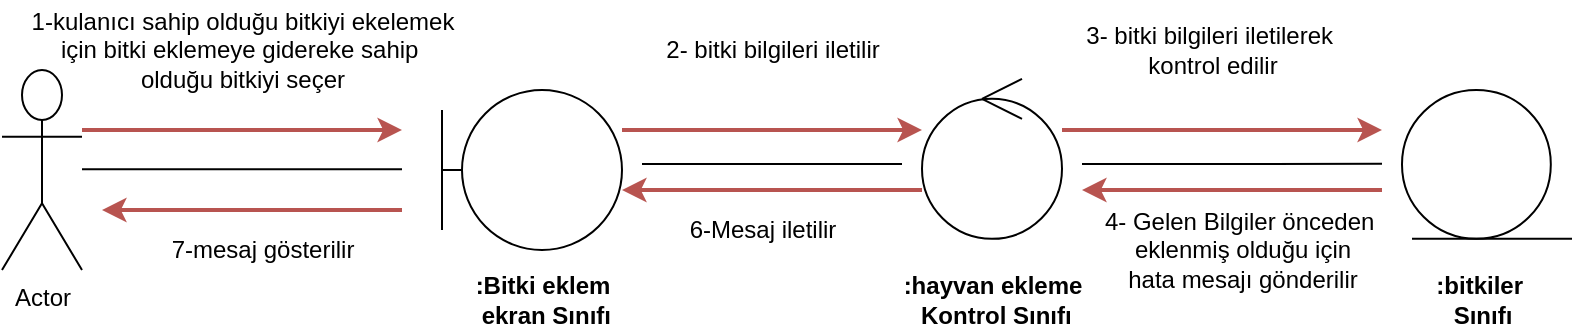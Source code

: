 <mxfile version="14.7.7" type="github">
  <diagram id="d9RIGEFS8mqjEgY6199l" name="Sayfa -1">
    <mxGraphModel dx="1185" dy="638" grid="1" gridSize="10" guides="1" tooltips="1" connect="1" arrows="1" fold="1" page="1" pageScale="1" pageWidth="850" pageHeight="1100" math="0" shadow="0">
      <root>
        <mxCell id="0" />
        <mxCell id="1" parent="0" />
        <mxCell id="MTr2dp9KbdzSwZKZryS6-1" value="Actor" style="shape=umlActor;verticalLabelPosition=bottom;verticalAlign=top;html=1;outlineConnect=0;" vertex="1" parent="1">
          <mxGeometry x="20" y="280" width="40" height="100" as="geometry" />
        </mxCell>
        <mxCell id="MTr2dp9KbdzSwZKZryS6-2" value="" style="endArrow=none;html=1;" edge="1" parent="1">
          <mxGeometry width="50" height="50" relative="1" as="geometry">
            <mxPoint x="60" y="329.66" as="sourcePoint" />
            <mxPoint x="220" y="329.66" as="targetPoint" />
          </mxGeometry>
        </mxCell>
        <mxCell id="MTr2dp9KbdzSwZKZryS6-3" value="" style="endArrow=none;html=1;" edge="1" parent="1">
          <mxGeometry width="50" height="50" relative="1" as="geometry">
            <mxPoint x="240" y="360" as="sourcePoint" />
            <mxPoint x="240" y="300" as="targetPoint" />
          </mxGeometry>
        </mxCell>
        <mxCell id="MTr2dp9KbdzSwZKZryS6-4" value="" style="endArrow=none;html=1;" edge="1" parent="1" target="MTr2dp9KbdzSwZKZryS6-5">
          <mxGeometry width="50" height="50" relative="1" as="geometry">
            <mxPoint x="240" y="330" as="sourcePoint" />
            <mxPoint x="280" y="330" as="targetPoint" />
          </mxGeometry>
        </mxCell>
        <mxCell id="MTr2dp9KbdzSwZKZryS6-5" value="" style="ellipse;whiteSpace=wrap;html=1;aspect=fixed;" vertex="1" parent="1">
          <mxGeometry x="250" y="290" width="80" height="80" as="geometry" />
        </mxCell>
        <mxCell id="MTr2dp9KbdzSwZKZryS6-7" value="" style="ellipse;whiteSpace=wrap;html=1;aspect=fixed;fillColor=#FFFFFF;" vertex="1" parent="1">
          <mxGeometry x="480" y="294.41" width="70" height="70" as="geometry" />
        </mxCell>
        <mxCell id="MTr2dp9KbdzSwZKZryS6-12" value="" style="endArrow=none;html=1;" edge="1" parent="1">
          <mxGeometry width="50" height="50" relative="1" as="geometry">
            <mxPoint x="510" y="294.41" as="sourcePoint" />
            <mxPoint x="530" y="284.41" as="targetPoint" />
          </mxGeometry>
        </mxCell>
        <mxCell id="MTr2dp9KbdzSwZKZryS6-14" value="" style="ellipse;whiteSpace=wrap;html=1;aspect=fixed;" vertex="1" parent="1">
          <mxGeometry x="720" y="290" width="74.41" height="74.41" as="geometry" />
        </mxCell>
        <mxCell id="MTr2dp9KbdzSwZKZryS6-15" value="" style="endArrow=none;html=1;" edge="1" parent="1">
          <mxGeometry width="50" height="50" relative="1" as="geometry">
            <mxPoint x="725" y="364.41" as="sourcePoint" />
            <mxPoint x="805" y="364.41" as="targetPoint" />
          </mxGeometry>
        </mxCell>
        <mxCell id="MTr2dp9KbdzSwZKZryS6-16" value="" style="endArrow=classic;html=1;fillColor=#f8cecc;strokeColor=#B85450;rounded=0;strokeWidth=2;" edge="1" parent="1">
          <mxGeometry width="50" height="50" relative="1" as="geometry">
            <mxPoint x="60" y="310" as="sourcePoint" />
            <mxPoint x="220" y="310" as="targetPoint" />
          </mxGeometry>
        </mxCell>
        <mxCell id="MTr2dp9KbdzSwZKZryS6-17" value="" style="endArrow=classic;html=1;fillColor=#f8cecc;strokeColor=#B85450;rounded=0;strokeWidth=2;" edge="1" parent="1">
          <mxGeometry width="50" height="50" relative="1" as="geometry">
            <mxPoint x="330" y="310" as="sourcePoint" />
            <mxPoint x="480" y="310" as="targetPoint" />
          </mxGeometry>
        </mxCell>
        <mxCell id="MTr2dp9KbdzSwZKZryS6-18" value="" style="endArrow=classic;html=1;fillColor=#f8cecc;strokeColor=#B85450;rounded=0;strokeWidth=2;" edge="1" parent="1">
          <mxGeometry width="50" height="50" relative="1" as="geometry">
            <mxPoint x="550" y="310" as="sourcePoint" />
            <mxPoint x="710" y="310" as="targetPoint" />
          </mxGeometry>
        </mxCell>
        <mxCell id="MTr2dp9KbdzSwZKZryS6-19" value="" style="endArrow=none;html=1;" edge="1" parent="1">
          <mxGeometry width="50" height="50" relative="1" as="geometry">
            <mxPoint x="340" y="327" as="sourcePoint" />
            <mxPoint x="470" y="327" as="targetPoint" />
          </mxGeometry>
        </mxCell>
        <mxCell id="MTr2dp9KbdzSwZKZryS6-20" value="" style="endArrow=none;html=1;" edge="1" parent="1">
          <mxGeometry width="50" height="50" relative="1" as="geometry">
            <mxPoint x="560" y="327" as="sourcePoint" />
            <mxPoint x="710" y="326.92" as="targetPoint" />
            <Array as="points">
              <mxPoint x="630" y="327" />
            </Array>
          </mxGeometry>
        </mxCell>
        <mxCell id="MTr2dp9KbdzSwZKZryS6-22" value="" style="endArrow=classic;html=1;fillColor=#f8cecc;strokeColor=#B85450;rounded=0;strokeWidth=2;" edge="1" parent="1">
          <mxGeometry width="50" height="50" relative="1" as="geometry">
            <mxPoint x="220" y="350" as="sourcePoint" />
            <mxPoint x="70" y="350" as="targetPoint" />
          </mxGeometry>
        </mxCell>
        <mxCell id="MTr2dp9KbdzSwZKZryS6-23" value="" style="endArrow=classic;html=1;fillColor=#f8cecc;strokeColor=#B85450;rounded=0;strokeWidth=2;" edge="1" parent="1">
          <mxGeometry width="50" height="50" relative="1" as="geometry">
            <mxPoint x="710" y="340" as="sourcePoint" />
            <mxPoint x="560" y="340" as="targetPoint" />
          </mxGeometry>
        </mxCell>
        <mxCell id="MTr2dp9KbdzSwZKZryS6-24" value="" style="endArrow=classic;html=1;fillColor=#f8cecc;strokeColor=#B85450;rounded=0;strokeWidth=2;" edge="1" parent="1">
          <mxGeometry width="50" height="50" relative="1" as="geometry">
            <mxPoint x="480" y="340" as="sourcePoint" />
            <mxPoint x="330" y="340" as="targetPoint" />
          </mxGeometry>
        </mxCell>
        <mxCell id="MTr2dp9KbdzSwZKZryS6-25" value="" style="endArrow=none;html=1;" edge="1" parent="1">
          <mxGeometry width="50" height="50" relative="1" as="geometry">
            <mxPoint x="510" y="294.41" as="sourcePoint" />
            <mxPoint x="530" y="304.41" as="targetPoint" />
          </mxGeometry>
        </mxCell>
        <mxCell id="MTr2dp9KbdzSwZKZryS6-26" value=":Bitki eklem&lt;br&gt;&amp;nbsp;ekran Sınıfı" style="text;html=1;resizable=0;autosize=1;align=center;verticalAlign=middle;points=[];fillColor=none;strokeColor=none;rounded=0;fontStyle=1" vertex="1" parent="1">
          <mxGeometry x="250" y="380" width="80" height="30" as="geometry" />
        </mxCell>
        <mxCell id="MTr2dp9KbdzSwZKZryS6-27" value=":hayvan ekleme&lt;br&gt;&amp;nbsp;Kontrol Sınıfı" style="text;html=1;resizable=0;autosize=1;align=center;verticalAlign=middle;points=[];fillColor=none;strokeColor=none;rounded=0;fontStyle=1" vertex="1" parent="1">
          <mxGeometry x="465" y="380" width="100" height="30" as="geometry" />
        </mxCell>
        <mxCell id="MTr2dp9KbdzSwZKZryS6-28" value=":bitkiler&amp;nbsp;&lt;br&gt;Sınıfı" style="text;html=1;resizable=0;autosize=1;align=center;verticalAlign=middle;points=[];fillColor=none;strokeColor=none;rounded=0;fontStyle=1" vertex="1" parent="1">
          <mxGeometry x="730" y="380" width="60" height="30" as="geometry" />
        </mxCell>
        <mxCell id="MTr2dp9KbdzSwZKZryS6-29" value="1-kulanıcı sahip olduğu bitkiyi ekelemek&lt;br&gt;için bitki eklemeye gidereke sahip&amp;nbsp;&lt;br&gt;olduğu bitkiyi seçer" style="text;html=1;resizable=0;autosize=1;align=center;verticalAlign=middle;points=[];fillColor=none;strokeColor=none;rounded=0;" vertex="1" parent="1">
          <mxGeometry x="25" y="245" width="230" height="50" as="geometry" />
        </mxCell>
        <mxCell id="MTr2dp9KbdzSwZKZryS6-30" value="2- bitki bilgileri iletilir" style="text;html=1;resizable=0;autosize=1;align=center;verticalAlign=middle;points=[];fillColor=none;strokeColor=none;rounded=0;" vertex="1" parent="1">
          <mxGeometry x="345" y="260" width="120" height="20" as="geometry" />
        </mxCell>
        <mxCell id="MTr2dp9KbdzSwZKZryS6-31" value="3- bitki bilgileri iletilerek&amp;nbsp;&lt;br&gt;kontrol edilir" style="text;html=1;resizable=0;autosize=1;align=center;verticalAlign=middle;points=[];fillColor=none;strokeColor=none;rounded=0;" vertex="1" parent="1">
          <mxGeometry x="555" y="255" width="140" height="30" as="geometry" />
        </mxCell>
        <mxCell id="MTr2dp9KbdzSwZKZryS6-32" value="4- Gelen Bilgiler önceden&amp;nbsp;&lt;br&gt;eklenmiş olduğu için&lt;br&gt;hata mesajı gönderilir" style="text;html=1;resizable=0;autosize=1;align=center;verticalAlign=middle;points=[];fillColor=none;strokeColor=none;rounded=0;" vertex="1" parent="1">
          <mxGeometry x="565" y="345" width="150" height="50" as="geometry" />
        </mxCell>
        <mxCell id="MTr2dp9KbdzSwZKZryS6-33" value="6-Mesaj iletilir" style="text;html=1;resizable=0;autosize=1;align=center;verticalAlign=middle;points=[];fillColor=none;strokeColor=none;rounded=0;" vertex="1" parent="1">
          <mxGeometry x="355" y="350" width="90" height="20" as="geometry" />
        </mxCell>
        <mxCell id="MTr2dp9KbdzSwZKZryS6-34" value="7-mesaj gösterilir" style="text;html=1;resizable=0;autosize=1;align=center;verticalAlign=middle;points=[];fillColor=none;strokeColor=none;rounded=0;" vertex="1" parent="1">
          <mxGeometry x="95" y="360" width="110" height="20" as="geometry" />
        </mxCell>
      </root>
    </mxGraphModel>
  </diagram>
</mxfile>
